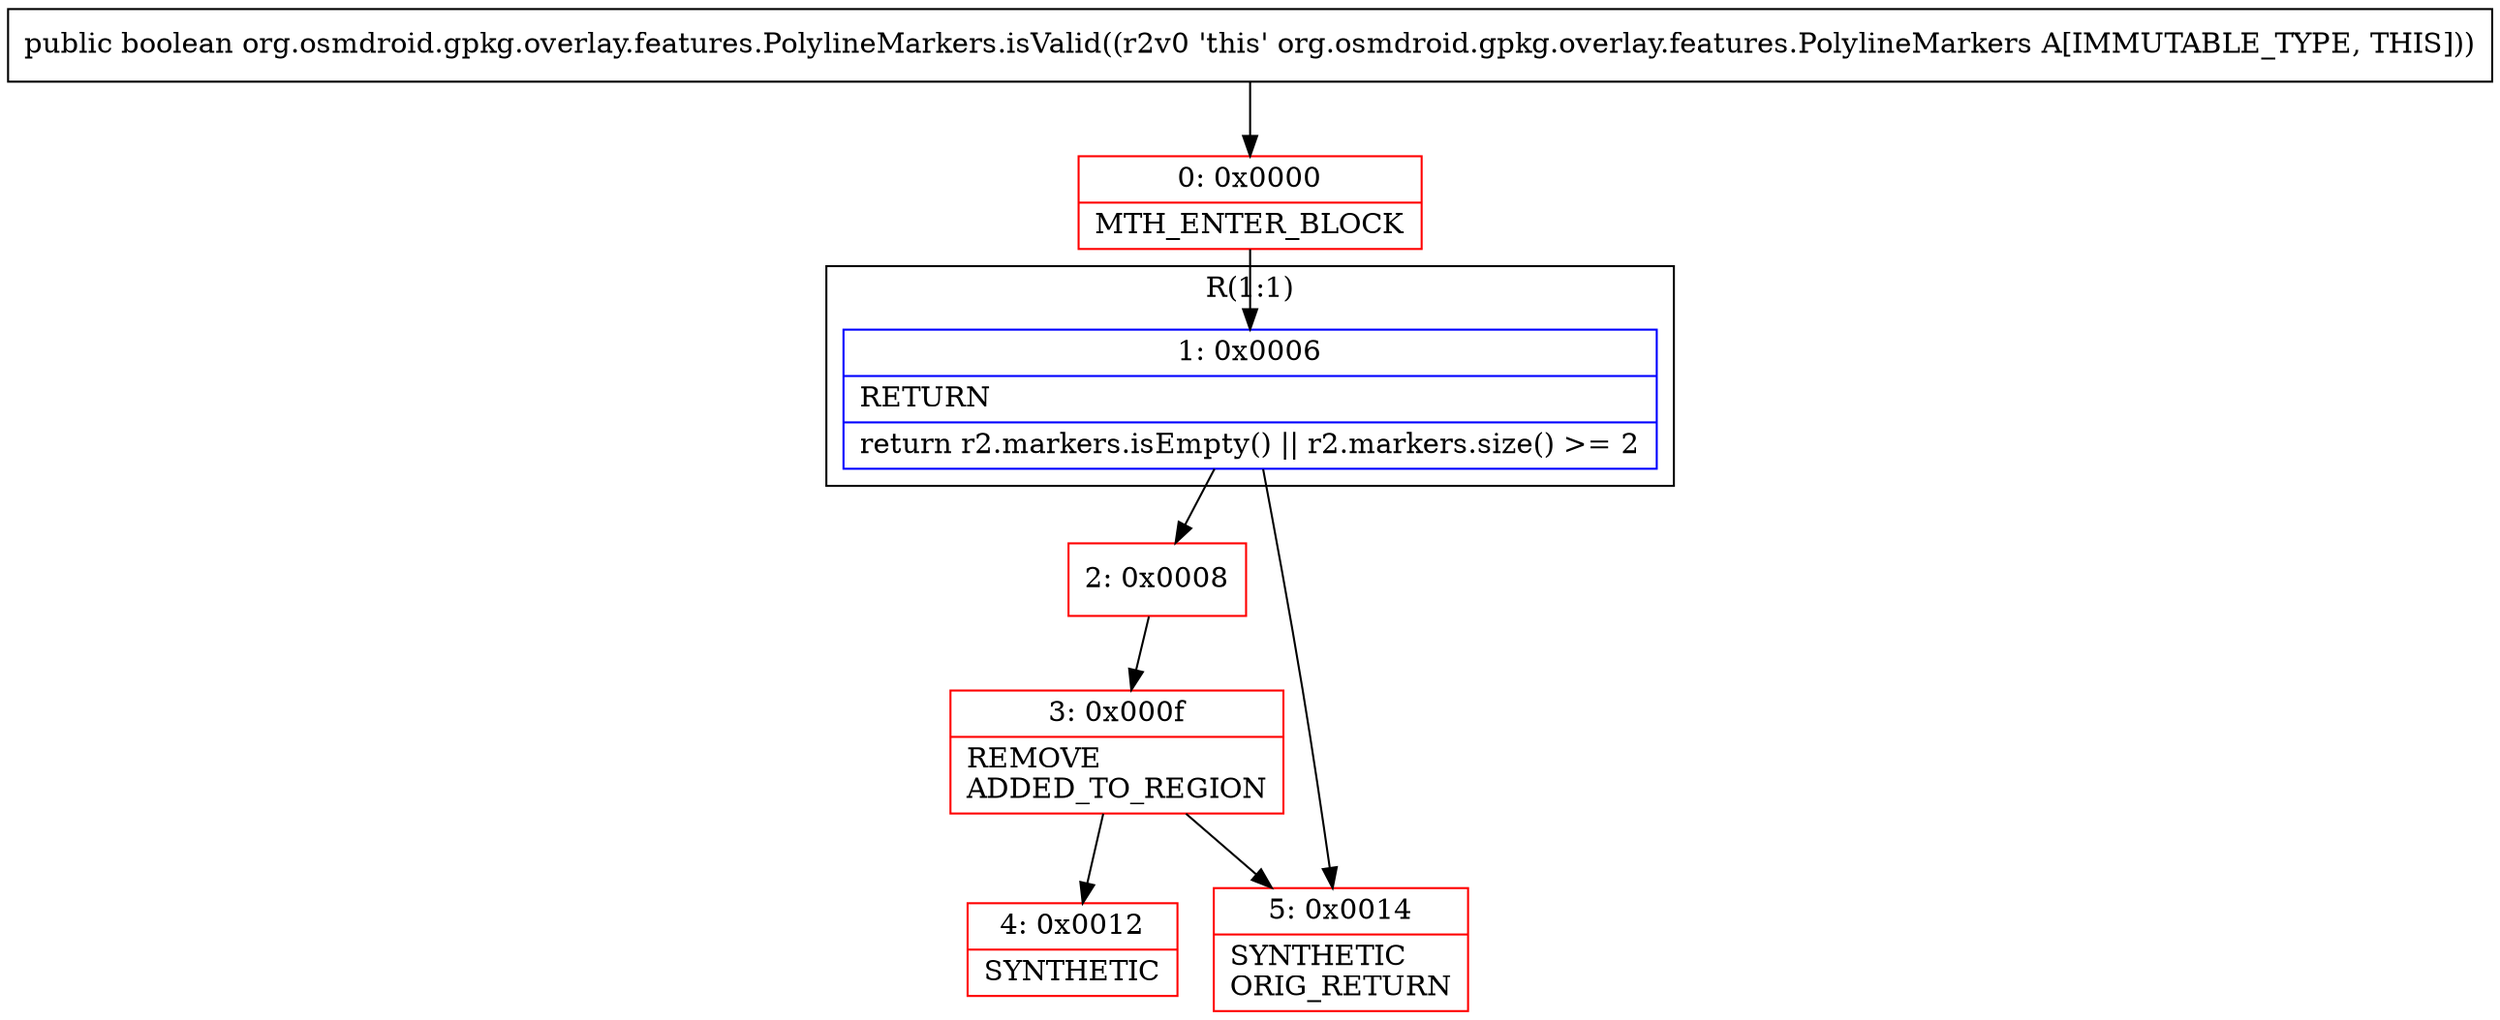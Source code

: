 digraph "CFG fororg.osmdroid.gpkg.overlay.features.PolylineMarkers.isValid()Z" {
subgraph cluster_Region_1511552771 {
label = "R(1:1)";
node [shape=record,color=blue];
Node_1 [shape=record,label="{1\:\ 0x0006|RETURN\l|return r2.markers.isEmpty() \|\| r2.markers.size() \>= 2\l}"];
}
Node_0 [shape=record,color=red,label="{0\:\ 0x0000|MTH_ENTER_BLOCK\l}"];
Node_2 [shape=record,color=red,label="{2\:\ 0x0008}"];
Node_3 [shape=record,color=red,label="{3\:\ 0x000f|REMOVE\lADDED_TO_REGION\l}"];
Node_4 [shape=record,color=red,label="{4\:\ 0x0012|SYNTHETIC\l}"];
Node_5 [shape=record,color=red,label="{5\:\ 0x0014|SYNTHETIC\lORIG_RETURN\l}"];
MethodNode[shape=record,label="{public boolean org.osmdroid.gpkg.overlay.features.PolylineMarkers.isValid((r2v0 'this' org.osmdroid.gpkg.overlay.features.PolylineMarkers A[IMMUTABLE_TYPE, THIS])) }"];
MethodNode -> Node_0;
Node_1 -> Node_2;
Node_1 -> Node_5;
Node_0 -> Node_1;
Node_2 -> Node_3;
Node_3 -> Node_4;
Node_3 -> Node_5;
}

